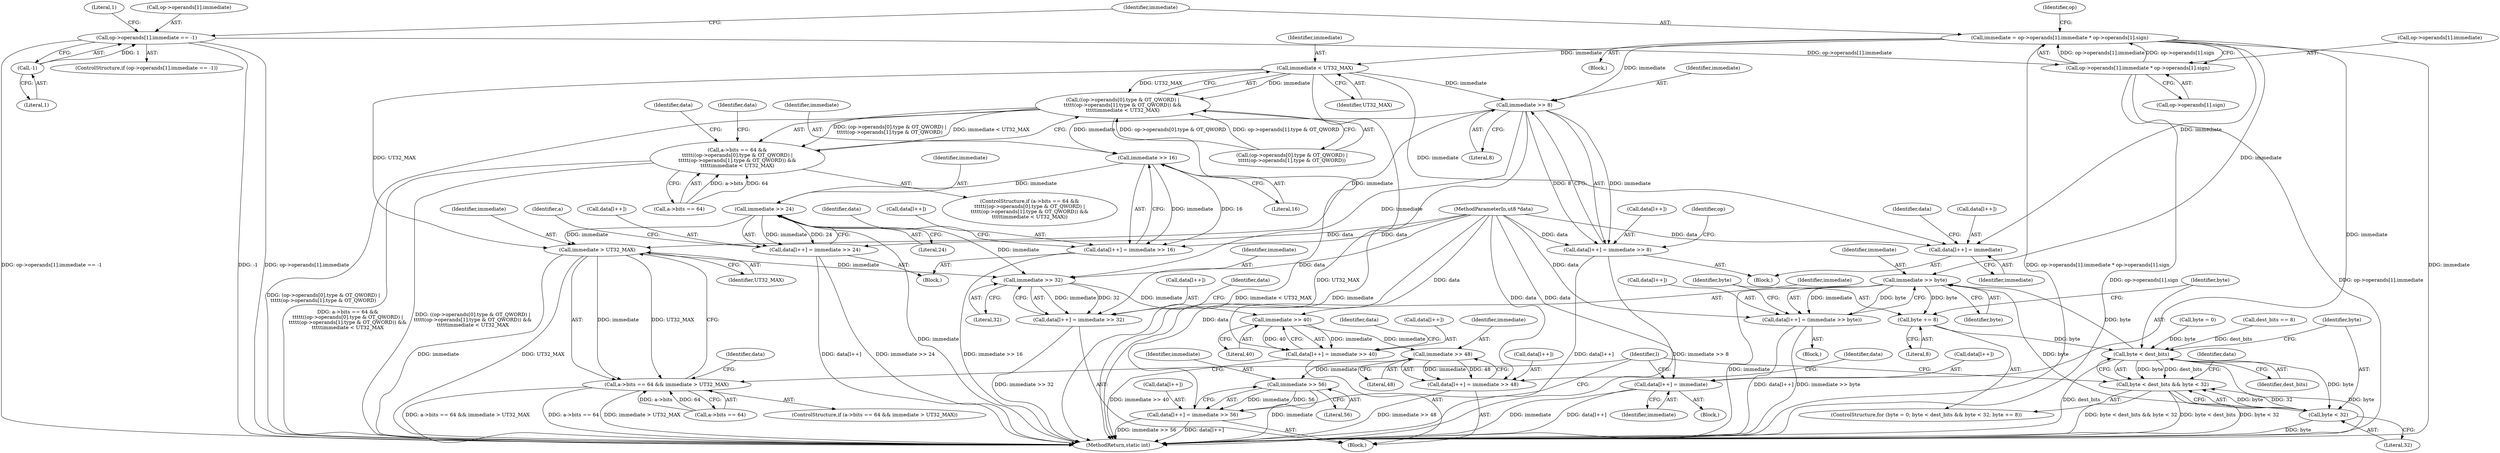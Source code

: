 digraph "0_radare2_f17bfd9f1da05f30f23a4dd05e9d2363e1406948@API" {
"1000170" [label="(Call,immediate = op->operands[1].immediate * op->operands[1].sign)"];
"1000172" [label="(Call,op->operands[1].immediate * op->operands[1].sign)"];
"1000156" [label="(Call,op->operands[1].immediate == -1)"];
"1000164" [label="(Call,-1)"];
"1000335" [label="(Call,data[l++] = immediate)"];
"1000370" [label="(Call,immediate < UT32_MAX)"];
"1000350" [label="(Call,((op->operands[0].type & OT_QWORD) |\n\t\t\t\t\t(op->operands[1].type & OT_QWORD)) &&\n\t\t\t\t\timmediate < UT32_MAX)"];
"1000344" [label="(Call,a->bits == 64 &&\n\t\t\t\t\t((op->operands[0].type & OT_QWORD) |\n\t\t\t\t\t(op->operands[1].type & OT_QWORD)) &&\n\t\t\t\t\timmediate < UT32_MAX)"];
"1000410" [label="(Call,data[l++] = immediate)"];
"1000421" [label="(Call,immediate >> 8)"];
"1000416" [label="(Call,data[l++] = immediate >> 8)"];
"1000441" [label="(Call,immediate >> 16)"];
"1000436" [label="(Call,data[l++] = immediate >> 16)"];
"1000449" [label="(Call,immediate >> 24)"];
"1000444" [label="(Call,data[l++] = immediate >> 24)"];
"1000459" [label="(Call,immediate > UT32_MAX)"];
"1000453" [label="(Call,a->bits == 64 && immediate > UT32_MAX)"];
"1000468" [label="(Call,immediate >> 32)"];
"1000463" [label="(Call,data[l++] = immediate >> 32)"];
"1000476" [label="(Call,immediate >> 40)"];
"1000471" [label="(Call,data[l++] = immediate >> 40)"];
"1000484" [label="(Call,immediate >> 48)"];
"1000479" [label="(Call,data[l++] = immediate >> 48)"];
"1000492" [label="(Call,immediate >> 56)"];
"1000487" [label="(Call,data[l++] = immediate >> 56)"];
"1001248" [label="(Call,immediate >> byte)"];
"1001239" [label="(Call,byte += 8)"];
"1001233" [label="(Call,byte < dest_bits)"];
"1001232" [label="(Call,byte < dest_bits && byte < 32)"];
"1001236" [label="(Call,byte < 32)"];
"1001243" [label="(Call,data[l++] = (immediate >> byte))"];
"1000486" [label="(Literal,48)"];
"1000445" [label="(Call,data[l++])"];
"1000464" [label="(Call,data[l++])"];
"1000462" [label="(Block,)"];
"1000422" [label="(Identifier,immediate)"];
"1000487" [label="(Call,data[l++] = immediate >> 56)"];
"1000141" [label="(Block,)"];
"1001240" [label="(Identifier,byte)"];
"1000156" [label="(Call,op->operands[1].immediate == -1)"];
"1000468" [label="(Call,immediate >> 32)"];
"1000479" [label="(Call,data[l++] = immediate >> 48)"];
"1000494" [label="(Literal,56)"];
"1000460" [label="(Identifier,immediate)"];
"1000441" [label="(Call,immediate >> 16)"];
"1000410" [label="(Call,data[l++] = immediate)"];
"1000461" [label="(Identifier,UT32_MAX)"];
"1000344" [label="(Call,a->bits == 64 &&\n\t\t\t\t\t((op->operands[0].type & OT_QWORD) |\n\t\t\t\t\t(op->operands[1].type & OT_QWORD)) &&\n\t\t\t\t\timmediate < UT32_MAX)"];
"1000470" [label="(Literal,32)"];
"1000454" [label="(Call,a->bits == 64)"];
"1000463" [label="(Call,data[l++] = immediate >> 32)"];
"1000170" [label="(Call,immediate = op->operands[1].immediate * op->operands[1].sign)"];
"1000484" [label="(Call,immediate >> 48)"];
"1000456" [label="(Identifier,a)"];
"1001245" [label="(Identifier,data)"];
"1001239" [label="(Call,byte += 8)"];
"1001237" [label="(Identifier,byte)"];
"1003216" [label="(MethodReturn,static int)"];
"1001250" [label="(Identifier,byte)"];
"1000473" [label="(Identifier,data)"];
"1000335" [label="(Call,data[l++] = immediate)"];
"1000446" [label="(Identifier,data)"];
"1000371" [label="(Identifier,immediate)"];
"1000398" [label="(Identifier,data)"];
"1001243" [label="(Call,data[l++] = (immediate >> byte))"];
"1001242" [label="(Block,)"];
"1000171" [label="(Identifier,immediate)"];
"1001248" [label="(Call,immediate >> byte)"];
"1000443" [label="(Literal,16)"];
"1000453" [label="(Call,a->bits == 64 && immediate > UT32_MAX)"];
"1000340" [label="(Identifier,immediate)"];
"1001244" [label="(Call,data[l++])"];
"1000164" [label="(Call,-1)"];
"1000169" [label="(Literal,1)"];
"1000492" [label="(Call,immediate >> 56)"];
"1000477" [label="(Identifier,immediate)"];
"1000488" [label="(Call,data[l++])"];
"1000452" [label="(ControlStructure,if (a->bits == 64 && immediate > UT32_MAX))"];
"1001241" [label="(Literal,8)"];
"1000489" [label="(Identifier,data)"];
"1000423" [label="(Literal,8)"];
"1000451" [label="(Literal,24)"];
"1001236" [label="(Call,byte < 32)"];
"1000343" [label="(ControlStructure,if (a->bits == 64 &&\n\t\t\t\t\t((op->operands[0].type & OT_QWORD) |\n\t\t\t\t\t(op->operands[1].type & OT_QWORD)) &&\n\t\t\t\t\timmediate < UT32_MAX))"];
"1000351" [label="(Call,(op->operands[0].type & OT_QWORD) |\n\t\t\t\t\t(op->operands[1].type & OT_QWORD))"];
"1000436" [label="(Call,data[l++] = immediate >> 16)"];
"1000444" [label="(Call,data[l++] = immediate >> 24)"];
"1000370" [label="(Call,immediate < UT32_MAX)"];
"1000437" [label="(Call,data[l++])"];
"1000345" [label="(Call,a->bits == 64)"];
"1000372" [label="(Identifier,UT32_MAX)"];
"1000155" [label="(ControlStructure,if (op->operands[1].immediate == -1))"];
"1000157" [label="(Call,op->operands[1].immediate)"];
"1000104" [label="(MethodParameterIn,ut8 *data)"];
"1000485" [label="(Identifier,immediate)"];
"1000480" [label="(Call,data[l++])"];
"1001233" [label="(Call,byte < dest_bits)"];
"1000465" [label="(Identifier,data)"];
"1000449" [label="(Call,immediate >> 24)"];
"1000320" [label="(Block,)"];
"1000376" [label="(Identifier,data)"];
"1001234" [label="(Identifier,byte)"];
"1001249" [label="(Identifier,immediate)"];
"1001229" [label="(Call,byte = 0)"];
"1000421" [label="(Call,immediate >> 8)"];
"1001238" [label="(Literal,32)"];
"1000476" [label="(Call,immediate >> 40)"];
"1000417" [label="(Call,data[l++])"];
"1000336" [label="(Call,data[l++])"];
"1000680" [label="(Call,dest_bits == 8)"];
"1000342" [label="(Block,)"];
"1000481" [label="(Identifier,data)"];
"1001235" [label="(Identifier,dest_bits)"];
"1000411" [label="(Call,data[l++])"];
"1003215" [label="(Identifier,l)"];
"1000478" [label="(Literal,40)"];
"1000416" [label="(Call,data[l++] = immediate >> 8)"];
"1000180" [label="(Call,op->operands[1].sign)"];
"1000165" [label="(Literal,1)"];
"1000471" [label="(Call,data[l++] = immediate >> 40)"];
"1000418" [label="(Identifier,data)"];
"1000472" [label="(Call,data[l++])"];
"1001228" [label="(ControlStructure,for (byte = 0; byte < dest_bits && byte < 32; byte += 8))"];
"1000350" [label="(Call,((op->operands[0].type & OT_QWORD) |\n\t\t\t\t\t(op->operands[1].type & OT_QWORD)) &&\n\t\t\t\t\timmediate < UT32_MAX)"];
"1000493" [label="(Identifier,immediate)"];
"1000450" [label="(Identifier,immediate)"];
"1000430" [label="(Identifier,op)"];
"1000469" [label="(Identifier,immediate)"];
"1000173" [label="(Call,op->operands[1].immediate)"];
"1001232" [label="(Call,byte < dest_bits && byte < 32)"];
"1000459" [label="(Call,immediate > UT32_MAX)"];
"1000415" [label="(Identifier,immediate)"];
"1000172" [label="(Call,op->operands[1].immediate * op->operands[1].sign)"];
"1000442" [label="(Identifier,immediate)"];
"1000193" [label="(Identifier,op)"];
"1000435" [label="(Block,)"];
"1000170" -> "1000141"  [label="AST: "];
"1000170" -> "1000172"  [label="CFG: "];
"1000171" -> "1000170"  [label="AST: "];
"1000172" -> "1000170"  [label="AST: "];
"1000193" -> "1000170"  [label="CFG: "];
"1000170" -> "1003216"  [label="DDG: op->operands[1].immediate * op->operands[1].sign"];
"1000170" -> "1003216"  [label="DDG: immediate"];
"1000172" -> "1000170"  [label="DDG: op->operands[1].immediate"];
"1000172" -> "1000170"  [label="DDG: op->operands[1].sign"];
"1000170" -> "1000335"  [label="DDG: immediate"];
"1000170" -> "1000370"  [label="DDG: immediate"];
"1000170" -> "1000410"  [label="DDG: immediate"];
"1000170" -> "1000421"  [label="DDG: immediate"];
"1000170" -> "1001248"  [label="DDG: immediate"];
"1000172" -> "1000180"  [label="CFG: "];
"1000173" -> "1000172"  [label="AST: "];
"1000180" -> "1000172"  [label="AST: "];
"1000172" -> "1003216"  [label="DDG: op->operands[1].sign"];
"1000172" -> "1003216"  [label="DDG: op->operands[1].immediate"];
"1000156" -> "1000172"  [label="DDG: op->operands[1].immediate"];
"1000156" -> "1000155"  [label="AST: "];
"1000156" -> "1000164"  [label="CFG: "];
"1000157" -> "1000156"  [label="AST: "];
"1000164" -> "1000156"  [label="AST: "];
"1000169" -> "1000156"  [label="CFG: "];
"1000171" -> "1000156"  [label="CFG: "];
"1000156" -> "1003216"  [label="DDG: -1"];
"1000156" -> "1003216"  [label="DDG: op->operands[1].immediate"];
"1000156" -> "1003216"  [label="DDG: op->operands[1].immediate == -1"];
"1000164" -> "1000156"  [label="DDG: 1"];
"1000164" -> "1000165"  [label="CFG: "];
"1000165" -> "1000164"  [label="AST: "];
"1000335" -> "1000320"  [label="AST: "];
"1000335" -> "1000340"  [label="CFG: "];
"1000336" -> "1000335"  [label="AST: "];
"1000340" -> "1000335"  [label="AST: "];
"1003215" -> "1000335"  [label="CFG: "];
"1000335" -> "1003216"  [label="DDG: data[l++]"];
"1000335" -> "1003216"  [label="DDG: immediate"];
"1000104" -> "1000335"  [label="DDG: data"];
"1000370" -> "1000350"  [label="AST: "];
"1000370" -> "1000372"  [label="CFG: "];
"1000371" -> "1000370"  [label="AST: "];
"1000372" -> "1000370"  [label="AST: "];
"1000350" -> "1000370"  [label="CFG: "];
"1000370" -> "1003216"  [label="DDG: UT32_MAX"];
"1000370" -> "1000350"  [label="DDG: immediate"];
"1000370" -> "1000350"  [label="DDG: UT32_MAX"];
"1000370" -> "1000410"  [label="DDG: immediate"];
"1000370" -> "1000421"  [label="DDG: immediate"];
"1000370" -> "1000459"  [label="DDG: UT32_MAX"];
"1000350" -> "1000344"  [label="AST: "];
"1000350" -> "1000351"  [label="CFG: "];
"1000351" -> "1000350"  [label="AST: "];
"1000344" -> "1000350"  [label="CFG: "];
"1000350" -> "1003216"  [label="DDG: (op->operands[0].type & OT_QWORD) |\n\t\t\t\t\t(op->operands[1].type & OT_QWORD)"];
"1000350" -> "1003216"  [label="DDG: immediate < UT32_MAX"];
"1000350" -> "1000344"  [label="DDG: (op->operands[0].type & OT_QWORD) |\n\t\t\t\t\t(op->operands[1].type & OT_QWORD)"];
"1000350" -> "1000344"  [label="DDG: immediate < UT32_MAX"];
"1000351" -> "1000350"  [label="DDG: op->operands[0].type & OT_QWORD"];
"1000351" -> "1000350"  [label="DDG: op->operands[1].type & OT_QWORD"];
"1000344" -> "1000343"  [label="AST: "];
"1000344" -> "1000345"  [label="CFG: "];
"1000345" -> "1000344"  [label="AST: "];
"1000376" -> "1000344"  [label="CFG: "];
"1000398" -> "1000344"  [label="CFG: "];
"1000344" -> "1003216"  [label="DDG: a->bits == 64 &&\n\t\t\t\t\t((op->operands[0].type & OT_QWORD) |\n\t\t\t\t\t(op->operands[1].type & OT_QWORD)) &&\n\t\t\t\t\timmediate < UT32_MAX"];
"1000344" -> "1003216"  [label="DDG: ((op->operands[0].type & OT_QWORD) |\n\t\t\t\t\t(op->operands[1].type & OT_QWORD)) &&\n\t\t\t\t\timmediate < UT32_MAX"];
"1000345" -> "1000344"  [label="DDG: a->bits"];
"1000345" -> "1000344"  [label="DDG: 64"];
"1000410" -> "1000342"  [label="AST: "];
"1000410" -> "1000415"  [label="CFG: "];
"1000411" -> "1000410"  [label="AST: "];
"1000415" -> "1000410"  [label="AST: "];
"1000418" -> "1000410"  [label="CFG: "];
"1000104" -> "1000410"  [label="DDG: data"];
"1000421" -> "1000416"  [label="AST: "];
"1000421" -> "1000423"  [label="CFG: "];
"1000422" -> "1000421"  [label="AST: "];
"1000423" -> "1000421"  [label="AST: "];
"1000416" -> "1000421"  [label="CFG: "];
"1000421" -> "1003216"  [label="DDG: immediate"];
"1000421" -> "1000416"  [label="DDG: immediate"];
"1000421" -> "1000416"  [label="DDG: 8"];
"1000421" -> "1000441"  [label="DDG: immediate"];
"1000421" -> "1000459"  [label="DDG: immediate"];
"1000421" -> "1000468"  [label="DDG: immediate"];
"1000416" -> "1000342"  [label="AST: "];
"1000417" -> "1000416"  [label="AST: "];
"1000430" -> "1000416"  [label="CFG: "];
"1000416" -> "1003216"  [label="DDG: data[l++]"];
"1000416" -> "1003216"  [label="DDG: immediate >> 8"];
"1000104" -> "1000416"  [label="DDG: data"];
"1000441" -> "1000436"  [label="AST: "];
"1000441" -> "1000443"  [label="CFG: "];
"1000442" -> "1000441"  [label="AST: "];
"1000443" -> "1000441"  [label="AST: "];
"1000436" -> "1000441"  [label="CFG: "];
"1000441" -> "1000436"  [label="DDG: immediate"];
"1000441" -> "1000436"  [label="DDG: 16"];
"1000441" -> "1000449"  [label="DDG: immediate"];
"1000436" -> "1000435"  [label="AST: "];
"1000437" -> "1000436"  [label="AST: "];
"1000446" -> "1000436"  [label="CFG: "];
"1000436" -> "1003216"  [label="DDG: immediate >> 16"];
"1000104" -> "1000436"  [label="DDG: data"];
"1000449" -> "1000444"  [label="AST: "];
"1000449" -> "1000451"  [label="CFG: "];
"1000450" -> "1000449"  [label="AST: "];
"1000451" -> "1000449"  [label="AST: "];
"1000444" -> "1000449"  [label="CFG: "];
"1000449" -> "1003216"  [label="DDG: immediate"];
"1000449" -> "1000444"  [label="DDG: immediate"];
"1000449" -> "1000444"  [label="DDG: 24"];
"1000449" -> "1000459"  [label="DDG: immediate"];
"1000449" -> "1000468"  [label="DDG: immediate"];
"1000444" -> "1000435"  [label="AST: "];
"1000445" -> "1000444"  [label="AST: "];
"1000456" -> "1000444"  [label="CFG: "];
"1000444" -> "1003216"  [label="DDG: immediate >> 24"];
"1000444" -> "1003216"  [label="DDG: data[l++]"];
"1000104" -> "1000444"  [label="DDG: data"];
"1000459" -> "1000453"  [label="AST: "];
"1000459" -> "1000461"  [label="CFG: "];
"1000460" -> "1000459"  [label="AST: "];
"1000461" -> "1000459"  [label="AST: "];
"1000453" -> "1000459"  [label="CFG: "];
"1000459" -> "1003216"  [label="DDG: immediate"];
"1000459" -> "1003216"  [label="DDG: UT32_MAX"];
"1000459" -> "1000453"  [label="DDG: immediate"];
"1000459" -> "1000453"  [label="DDG: UT32_MAX"];
"1000459" -> "1000468"  [label="DDG: immediate"];
"1000453" -> "1000452"  [label="AST: "];
"1000453" -> "1000454"  [label="CFG: "];
"1000454" -> "1000453"  [label="AST: "];
"1000465" -> "1000453"  [label="CFG: "];
"1003215" -> "1000453"  [label="CFG: "];
"1000453" -> "1003216"  [label="DDG: immediate > UT32_MAX"];
"1000453" -> "1003216"  [label="DDG: a->bits == 64 && immediate > UT32_MAX"];
"1000453" -> "1003216"  [label="DDG: a->bits == 64"];
"1000454" -> "1000453"  [label="DDG: a->bits"];
"1000454" -> "1000453"  [label="DDG: 64"];
"1000468" -> "1000463"  [label="AST: "];
"1000468" -> "1000470"  [label="CFG: "];
"1000469" -> "1000468"  [label="AST: "];
"1000470" -> "1000468"  [label="AST: "];
"1000463" -> "1000468"  [label="CFG: "];
"1000468" -> "1000463"  [label="DDG: immediate"];
"1000468" -> "1000463"  [label="DDG: 32"];
"1000468" -> "1000476"  [label="DDG: immediate"];
"1000463" -> "1000462"  [label="AST: "];
"1000464" -> "1000463"  [label="AST: "];
"1000473" -> "1000463"  [label="CFG: "];
"1000463" -> "1003216"  [label="DDG: immediate >> 32"];
"1000104" -> "1000463"  [label="DDG: data"];
"1000476" -> "1000471"  [label="AST: "];
"1000476" -> "1000478"  [label="CFG: "];
"1000477" -> "1000476"  [label="AST: "];
"1000478" -> "1000476"  [label="AST: "];
"1000471" -> "1000476"  [label="CFG: "];
"1000476" -> "1000471"  [label="DDG: immediate"];
"1000476" -> "1000471"  [label="DDG: 40"];
"1000476" -> "1000484"  [label="DDG: immediate"];
"1000471" -> "1000462"  [label="AST: "];
"1000472" -> "1000471"  [label="AST: "];
"1000481" -> "1000471"  [label="CFG: "];
"1000471" -> "1003216"  [label="DDG: immediate >> 40"];
"1000104" -> "1000471"  [label="DDG: data"];
"1000484" -> "1000479"  [label="AST: "];
"1000484" -> "1000486"  [label="CFG: "];
"1000485" -> "1000484"  [label="AST: "];
"1000486" -> "1000484"  [label="AST: "];
"1000479" -> "1000484"  [label="CFG: "];
"1000484" -> "1000479"  [label="DDG: immediate"];
"1000484" -> "1000479"  [label="DDG: 48"];
"1000484" -> "1000492"  [label="DDG: immediate"];
"1000479" -> "1000462"  [label="AST: "];
"1000480" -> "1000479"  [label="AST: "];
"1000489" -> "1000479"  [label="CFG: "];
"1000479" -> "1003216"  [label="DDG: immediate >> 48"];
"1000104" -> "1000479"  [label="DDG: data"];
"1000492" -> "1000487"  [label="AST: "];
"1000492" -> "1000494"  [label="CFG: "];
"1000493" -> "1000492"  [label="AST: "];
"1000494" -> "1000492"  [label="AST: "];
"1000487" -> "1000492"  [label="CFG: "];
"1000492" -> "1003216"  [label="DDG: immediate"];
"1000492" -> "1000487"  [label="DDG: immediate"];
"1000492" -> "1000487"  [label="DDG: 56"];
"1000487" -> "1000462"  [label="AST: "];
"1000488" -> "1000487"  [label="AST: "];
"1003215" -> "1000487"  [label="CFG: "];
"1000487" -> "1003216"  [label="DDG: data[l++]"];
"1000487" -> "1003216"  [label="DDG: immediate >> 56"];
"1000104" -> "1000487"  [label="DDG: data"];
"1001248" -> "1001243"  [label="AST: "];
"1001248" -> "1001250"  [label="CFG: "];
"1001249" -> "1001248"  [label="AST: "];
"1001250" -> "1001248"  [label="AST: "];
"1001243" -> "1001248"  [label="CFG: "];
"1001248" -> "1003216"  [label="DDG: immediate"];
"1001248" -> "1001239"  [label="DDG: byte"];
"1001248" -> "1001243"  [label="DDG: immediate"];
"1001248" -> "1001243"  [label="DDG: byte"];
"1001236" -> "1001248"  [label="DDG: byte"];
"1001233" -> "1001248"  [label="DDG: byte"];
"1001239" -> "1001228"  [label="AST: "];
"1001239" -> "1001241"  [label="CFG: "];
"1001240" -> "1001239"  [label="AST: "];
"1001241" -> "1001239"  [label="AST: "];
"1001234" -> "1001239"  [label="CFG: "];
"1001239" -> "1001233"  [label="DDG: byte"];
"1001233" -> "1001232"  [label="AST: "];
"1001233" -> "1001235"  [label="CFG: "];
"1001234" -> "1001233"  [label="AST: "];
"1001235" -> "1001233"  [label="AST: "];
"1001237" -> "1001233"  [label="CFG: "];
"1001232" -> "1001233"  [label="CFG: "];
"1001233" -> "1003216"  [label="DDG: dest_bits"];
"1001233" -> "1003216"  [label="DDG: byte"];
"1001233" -> "1001232"  [label="DDG: byte"];
"1001233" -> "1001232"  [label="DDG: dest_bits"];
"1001229" -> "1001233"  [label="DDG: byte"];
"1000680" -> "1001233"  [label="DDG: dest_bits"];
"1001233" -> "1001236"  [label="DDG: byte"];
"1001232" -> "1001228"  [label="AST: "];
"1001232" -> "1001236"  [label="CFG: "];
"1001236" -> "1001232"  [label="AST: "];
"1001245" -> "1001232"  [label="CFG: "];
"1003215" -> "1001232"  [label="CFG: "];
"1001232" -> "1003216"  [label="DDG: byte < dest_bits && byte < 32"];
"1001232" -> "1003216"  [label="DDG: byte < dest_bits"];
"1001232" -> "1003216"  [label="DDG: byte < 32"];
"1001236" -> "1001232"  [label="DDG: byte"];
"1001236" -> "1001232"  [label="DDG: 32"];
"1001236" -> "1001238"  [label="CFG: "];
"1001237" -> "1001236"  [label="AST: "];
"1001238" -> "1001236"  [label="AST: "];
"1001236" -> "1003216"  [label="DDG: byte"];
"1001243" -> "1001242"  [label="AST: "];
"1001244" -> "1001243"  [label="AST: "];
"1001240" -> "1001243"  [label="CFG: "];
"1001243" -> "1003216"  [label="DDG: data[l++]"];
"1001243" -> "1003216"  [label="DDG: immediate >> byte"];
"1000104" -> "1001243"  [label="DDG: data"];
}
